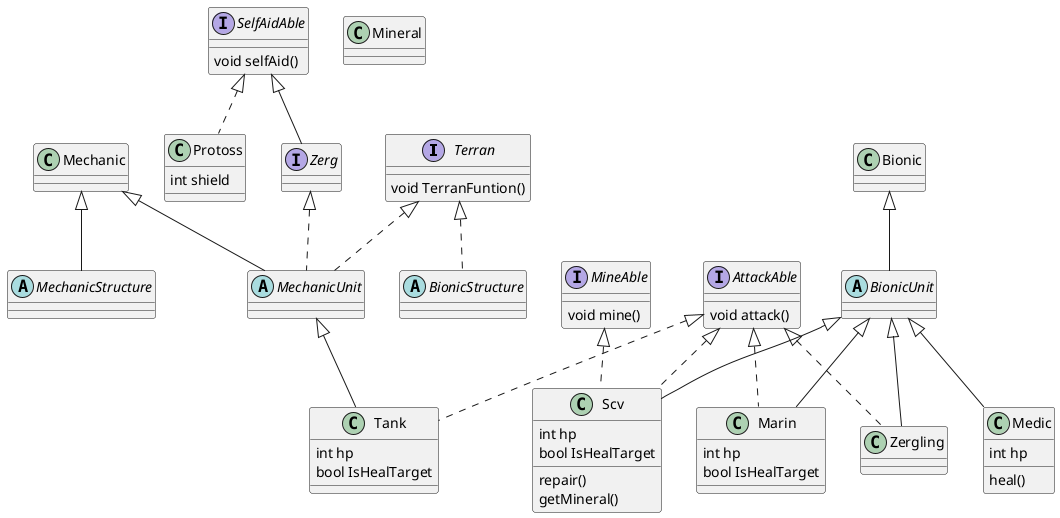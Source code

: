 @startuml

interface Terran {
  void TerranFuntion()
}

interface Zerg extends SelfAidAble{

}

class Protoss implements SelfAidAble{
int shield
}


interface SelfAidAble{
void selfAid()
}

interface AttackAble{
void attack()
}


interface MineAble{
void mine()
}

class Bionic {
}

class Mechanic {
}

abstract class BionicUnit extends Bionic {

}


class Mineral {

}


abstract class MechanicUnit extends Mechanic implements Terran, Zerg{
}

abstract class BionicStructure implements Terran{
}

abstract class MechanicStructure extends Mechanic{
}


class Marin extends BionicUnit implements AttackAble{
    int hp
    bool IsHealTarget
}

class Medic extends BionicUnit{
   int hp
   heal()
}

class Tank extends MechanicUnit implements AttackAble{
   int hp
   bool IsHealTarget
 }


class Scv extends BionicUnit implements AttackAble,MineAble{
   int hp
   bool IsHealTarget
   repair()
   getMineral()
}

class Zergling extends BionicUnit implements AttackAble {
}


@enduml
